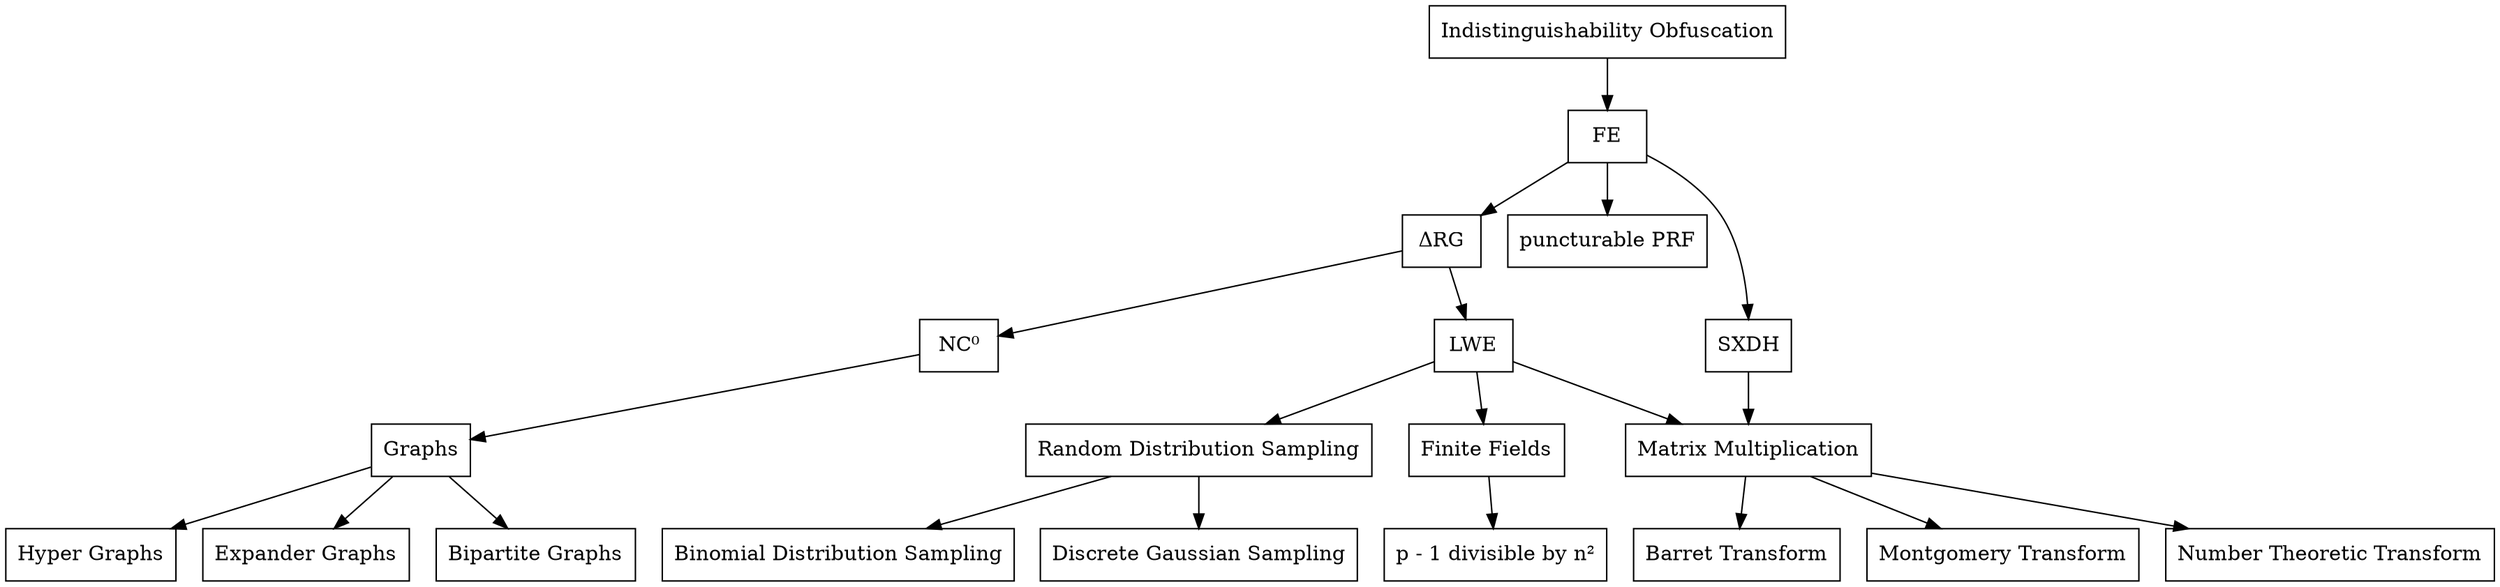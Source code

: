 digraph modules {
  node [shape=box];
  "Indistinguishability Obfuscation" -> "FE"
  "ΔRG"->{"LWE", "NC⁰"}
  "FE"->"ΔRG"
  "LWE"->{"Finite Fields", "Matrix Multiplication", "Random Distribution Sampling"}
  "Random Distribution Sampling" -> {"Discrete Gaussian Sampling", "Binomial Distribution Sampling"}
  "Matrix Multiplication" -> {"Barret Transform", "Montgomery Transform", "Number Theoretic Transform"}
  "Finite Fields" -> "p - 1 divisible by n²"
  "NC⁰" -> "Graphs"
  "Graphs"-> {"Hyper Graphs", "Expander Graphs", "Bipartite Graphs"}
  "FE" -> {"puncturable PRF", "SXDH"}
  "SXDH"->"Matrix Multiplication"
}
